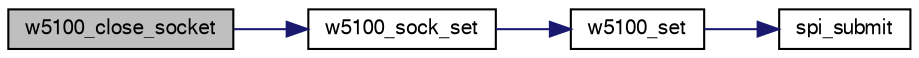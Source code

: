 digraph "w5100_close_socket"
{
  edge [fontname="FreeSans",fontsize="10",labelfontname="FreeSans",labelfontsize="10"];
  node [fontname="FreeSans",fontsize="10",shape=record];
  rankdir="LR";
  Node1 [label="w5100_close_socket",height=0.2,width=0.4,color="black", fillcolor="grey75", style="filled", fontcolor="black"];
  Node1 -> Node2 [color="midnightblue",fontsize="10",style="solid",fontname="FreeSans"];
  Node2 [label="w5100_sock_set",height=0.2,width=0.4,color="black", fillcolor="white", style="filled",URL="$w5100_8c.html#add4fef731325e39e35816a0372d6e9c6"];
  Node2 -> Node3 [color="midnightblue",fontsize="10",style="solid",fontname="FreeSans"];
  Node3 [label="w5100_set",height=0.2,width=0.4,color="black", fillcolor="white", style="filled",URL="$w5100_8c.html#acf688d7d46d5a20eb893df94ba4b2f5c"];
  Node3 -> Node4 [color="midnightblue",fontsize="10",style="solid",fontname="FreeSans"];
  Node4 [label="spi_submit",height=0.2,width=0.4,color="black", fillcolor="white", style="filled",URL="$group__spi.html#ga5d383931766cb373ebad0b8bc26d439d",tooltip="Submit SPI transaction. "];
}
